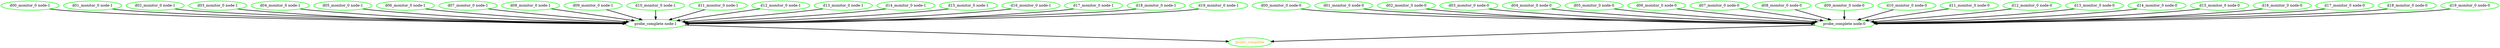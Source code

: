 digraph "g" {
"d00_monitor_0 node-0" -> "probe_complete node-0" [ style = bold]
"d00_monitor_0 node-0" [ style=bold color="green" fontcolor="black"  ]
"d00_monitor_0 node-1" -> "probe_complete node-1" [ style = bold]
"d00_monitor_0 node-1" [ style=bold color="green" fontcolor="black"  ]
"d01_monitor_0 node-0" -> "probe_complete node-0" [ style = bold]
"d01_monitor_0 node-0" [ style=bold color="green" fontcolor="black"  ]
"d01_monitor_0 node-1" -> "probe_complete node-1" [ style = bold]
"d01_monitor_0 node-1" [ style=bold color="green" fontcolor="black"  ]
"d02_monitor_0 node-0" -> "probe_complete node-0" [ style = bold]
"d02_monitor_0 node-0" [ style=bold color="green" fontcolor="black"  ]
"d02_monitor_0 node-1" -> "probe_complete node-1" [ style = bold]
"d02_monitor_0 node-1" [ style=bold color="green" fontcolor="black"  ]
"d03_monitor_0 node-0" -> "probe_complete node-0" [ style = bold]
"d03_monitor_0 node-0" [ style=bold color="green" fontcolor="black"  ]
"d03_monitor_0 node-1" -> "probe_complete node-1" [ style = bold]
"d03_monitor_0 node-1" [ style=bold color="green" fontcolor="black"  ]
"d04_monitor_0 node-0" -> "probe_complete node-0" [ style = bold]
"d04_monitor_0 node-0" [ style=bold color="green" fontcolor="black"  ]
"d04_monitor_0 node-1" -> "probe_complete node-1" [ style = bold]
"d04_monitor_0 node-1" [ style=bold color="green" fontcolor="black"  ]
"d05_monitor_0 node-0" -> "probe_complete node-0" [ style = bold]
"d05_monitor_0 node-0" [ style=bold color="green" fontcolor="black"  ]
"d05_monitor_0 node-1" -> "probe_complete node-1" [ style = bold]
"d05_monitor_0 node-1" [ style=bold color="green" fontcolor="black"  ]
"d06_monitor_0 node-0" -> "probe_complete node-0" [ style = bold]
"d06_monitor_0 node-0" [ style=bold color="green" fontcolor="black"  ]
"d06_monitor_0 node-1" -> "probe_complete node-1" [ style = bold]
"d06_monitor_0 node-1" [ style=bold color="green" fontcolor="black"  ]
"d07_monitor_0 node-0" -> "probe_complete node-0" [ style = bold]
"d07_monitor_0 node-0" [ style=bold color="green" fontcolor="black"  ]
"d07_monitor_0 node-1" -> "probe_complete node-1" [ style = bold]
"d07_monitor_0 node-1" [ style=bold color="green" fontcolor="black"  ]
"d08_monitor_0 node-0" -> "probe_complete node-0" [ style = bold]
"d08_monitor_0 node-0" [ style=bold color="green" fontcolor="black"  ]
"d08_monitor_0 node-1" -> "probe_complete node-1" [ style = bold]
"d08_monitor_0 node-1" [ style=bold color="green" fontcolor="black"  ]
"d09_monitor_0 node-0" -> "probe_complete node-0" [ style = bold]
"d09_monitor_0 node-0" [ style=bold color="green" fontcolor="black"  ]
"d09_monitor_0 node-1" -> "probe_complete node-1" [ style = bold]
"d09_monitor_0 node-1" [ style=bold color="green" fontcolor="black"  ]
"d10_monitor_0 node-0" -> "probe_complete node-0" [ style = bold]
"d10_monitor_0 node-0" [ style=bold color="green" fontcolor="black"  ]
"d10_monitor_0 node-1" -> "probe_complete node-1" [ style = bold]
"d10_monitor_0 node-1" [ style=bold color="green" fontcolor="black"  ]
"d11_monitor_0 node-0" -> "probe_complete node-0" [ style = bold]
"d11_monitor_0 node-0" [ style=bold color="green" fontcolor="black"  ]
"d11_monitor_0 node-1" -> "probe_complete node-1" [ style = bold]
"d11_monitor_0 node-1" [ style=bold color="green" fontcolor="black"  ]
"d12_monitor_0 node-0" -> "probe_complete node-0" [ style = bold]
"d12_monitor_0 node-0" [ style=bold color="green" fontcolor="black"  ]
"d12_monitor_0 node-1" -> "probe_complete node-1" [ style = bold]
"d12_monitor_0 node-1" [ style=bold color="green" fontcolor="black"  ]
"d13_monitor_0 node-0" -> "probe_complete node-0" [ style = bold]
"d13_monitor_0 node-0" [ style=bold color="green" fontcolor="black"  ]
"d13_monitor_0 node-1" -> "probe_complete node-1" [ style = bold]
"d13_monitor_0 node-1" [ style=bold color="green" fontcolor="black"  ]
"d14_monitor_0 node-0" -> "probe_complete node-0" [ style = bold]
"d14_monitor_0 node-0" [ style=bold color="green" fontcolor="black"  ]
"d14_monitor_0 node-1" -> "probe_complete node-1" [ style = bold]
"d14_monitor_0 node-1" [ style=bold color="green" fontcolor="black"  ]
"d15_monitor_0 node-0" -> "probe_complete node-0" [ style = bold]
"d15_monitor_0 node-0" [ style=bold color="green" fontcolor="black"  ]
"d15_monitor_0 node-1" -> "probe_complete node-1" [ style = bold]
"d15_monitor_0 node-1" [ style=bold color="green" fontcolor="black"  ]
"d16_monitor_0 node-0" -> "probe_complete node-0" [ style = bold]
"d16_monitor_0 node-0" [ style=bold color="green" fontcolor="black"  ]
"d16_monitor_0 node-1" -> "probe_complete node-1" [ style = bold]
"d16_monitor_0 node-1" [ style=bold color="green" fontcolor="black"  ]
"d17_monitor_0 node-0" -> "probe_complete node-0" [ style = bold]
"d17_monitor_0 node-0" [ style=bold color="green" fontcolor="black"  ]
"d17_monitor_0 node-1" -> "probe_complete node-1" [ style = bold]
"d17_monitor_0 node-1" [ style=bold color="green" fontcolor="black"  ]
"d18_monitor_0 node-0" -> "probe_complete node-0" [ style = bold]
"d18_monitor_0 node-0" [ style=bold color="green" fontcolor="black"  ]
"d18_monitor_0 node-1" -> "probe_complete node-1" [ style = bold]
"d18_monitor_0 node-1" [ style=bold color="green" fontcolor="black"  ]
"d19_monitor_0 node-0" -> "probe_complete node-0" [ style = bold]
"d19_monitor_0 node-0" [ style=bold color="green" fontcolor="black"  ]
"d19_monitor_0 node-1" -> "probe_complete node-1" [ style = bold]
"d19_monitor_0 node-1" [ style=bold color="green" fontcolor="black"  ]
"probe_complete node-0" -> "probe_complete" [ style = bold]
"probe_complete node-0" [ style=bold color="green" fontcolor="black"  ]
"probe_complete node-1" -> "probe_complete" [ style = bold]
"probe_complete node-1" [ style=bold color="green" fontcolor="black"  ]
"probe_complete" [ style=bold color="green" fontcolor="orange"  ]
}
